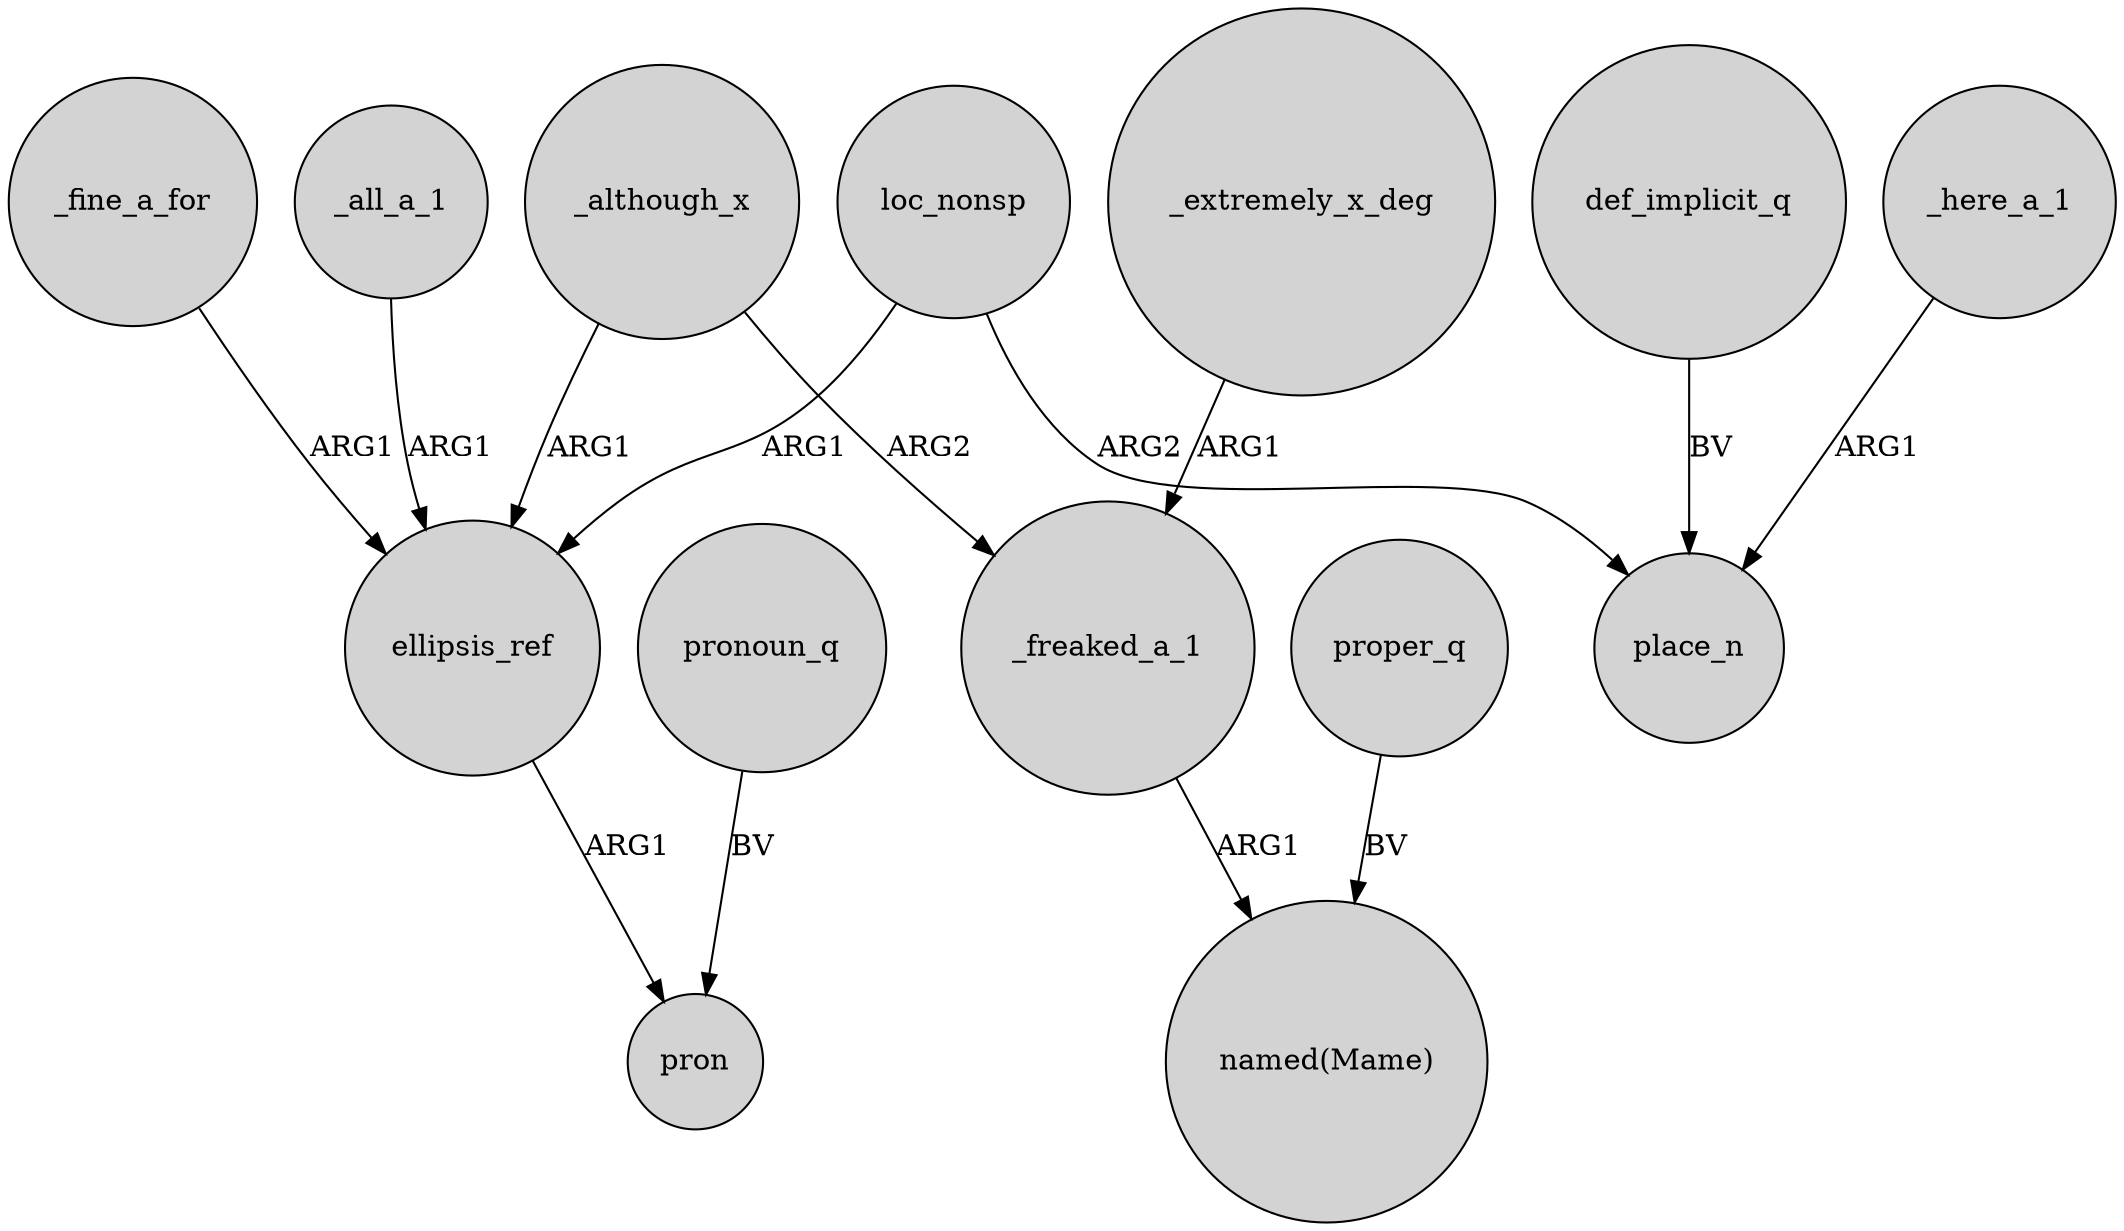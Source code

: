 digraph {
	node [shape=circle style=filled]
	_all_a_1 -> ellipsis_ref [label=ARG1]
	_although_x -> _freaked_a_1 [label=ARG2]
	ellipsis_ref -> pron [label=ARG1]
	loc_nonsp -> ellipsis_ref [label=ARG1]
	loc_nonsp -> place_n [label=ARG2]
	def_implicit_q -> place_n [label=BV]
	_here_a_1 -> place_n [label=ARG1]
	_extremely_x_deg -> _freaked_a_1 [label=ARG1]
	proper_q -> "named(Mame)" [label=BV]
	_freaked_a_1 -> "named(Mame)" [label=ARG1]
	_fine_a_for -> ellipsis_ref [label=ARG1]
	_although_x -> ellipsis_ref [label=ARG1]
	pronoun_q -> pron [label=BV]
}

